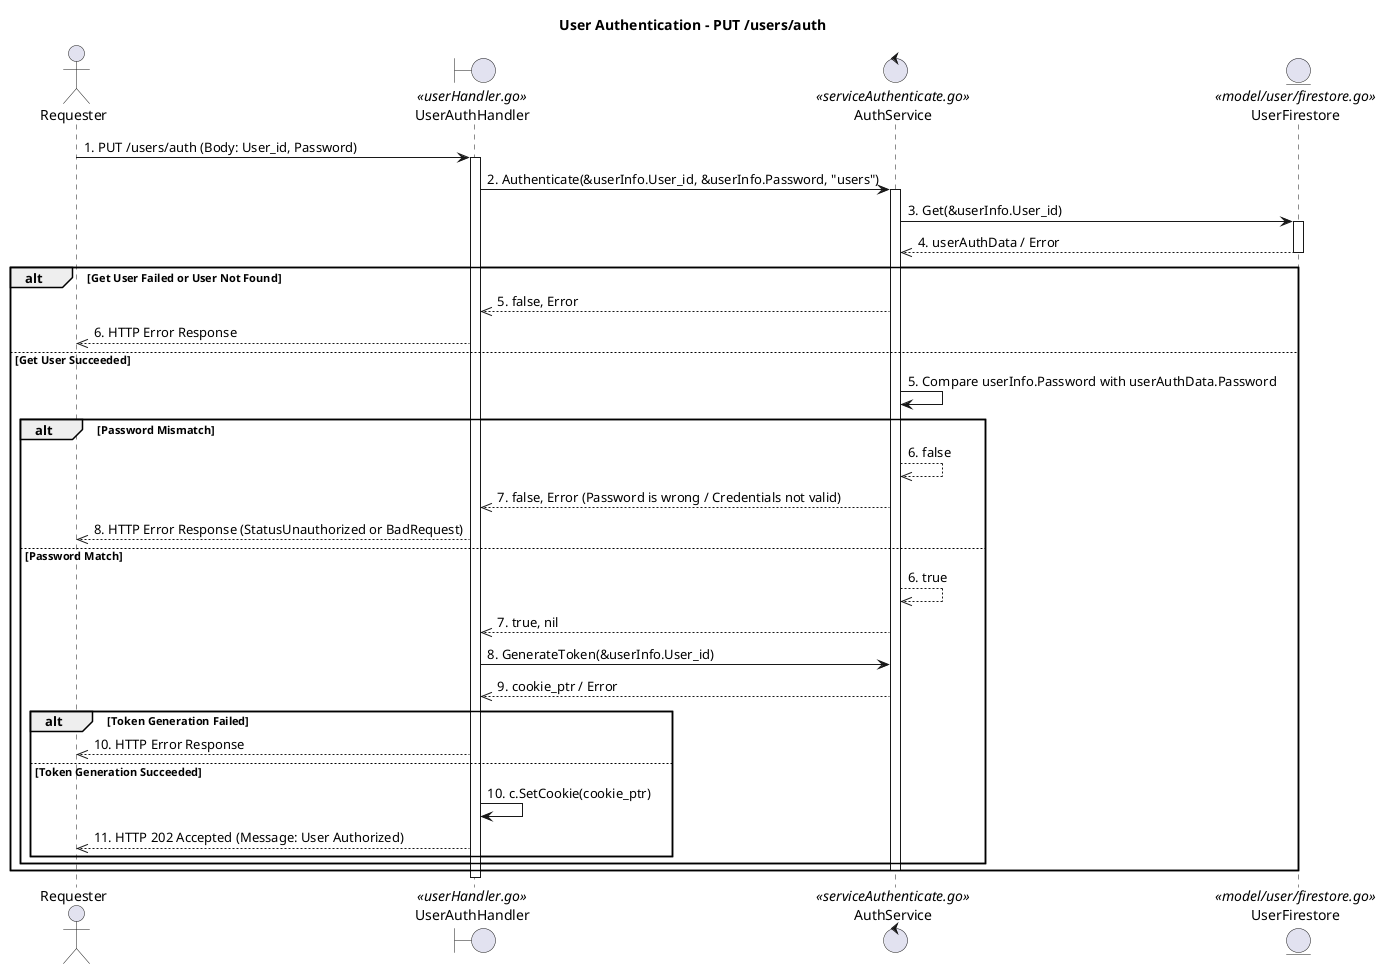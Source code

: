 @startuml
title User Authentication - PUT /users/auth

actor Requester
boundary UserAuthHandler <<userHandler.go>>
control AuthService <<serviceAuthenticate.go>>
entity UserFirestore <<model/user/firestore.go>>

Requester -> UserAuthHandler : 1. PUT /users/auth (Body: User_id, Password)
activate UserAuthHandler

UserAuthHandler -> AuthService : 2. Authenticate(&userInfo.User_id, &userInfo.Password, "users")
activate AuthService
AuthService -> UserFirestore : 3. Get(&userInfo.User_id)
activate UserFirestore
UserFirestore -->> AuthService : 4. userAuthData / Error
deactivate UserFirestore

alt Get User Failed or User Not Found
    AuthService -->> UserAuthHandler : 5. false, Error
    UserAuthHandler -->> Requester : 6. HTTP Error Response
else Get User Succeeded
    AuthService -> AuthService : 5. Compare userInfo.Password with userAuthData.Password
    alt Password Mismatch
        AuthService -->> AuthService : 6. false
        AuthService -->> UserAuthHandler : 7. false, Error (Password is wrong / Credentials not valid)
        UserAuthHandler -->> Requester : 8. HTTP Error Response (StatusUnauthorized or BadRequest)
    else Password Match
        AuthService -->> AuthService : 6. true
        AuthService -->> UserAuthHandler : 7. true, nil
        
        UserAuthHandler -> AuthService : 8. GenerateToken(&userInfo.User_id)
        ' AuthService was already active for Authenticate, can reuse or reactivate for GenerateToken
        ' For clarity, let's assume GenerateToken is a distinct activation phase if preferred
        AuthService -->> UserAuthHandler : 9. cookie_ptr / Error
        
        alt Token Generation Failed
            UserAuthHandler -->> Requester : 10. HTTP Error Response
        else Token Generation Succeeded
            UserAuthHandler -> UserAuthHandler : 10. c.SetCookie(cookie_ptr)
            UserAuthHandler -->> Requester : 11. HTTP 202 Accepted (Message: User Authorized)
        end
    end
    deactivate AuthService
end
deactivate UserAuthHandler
@enduml 
